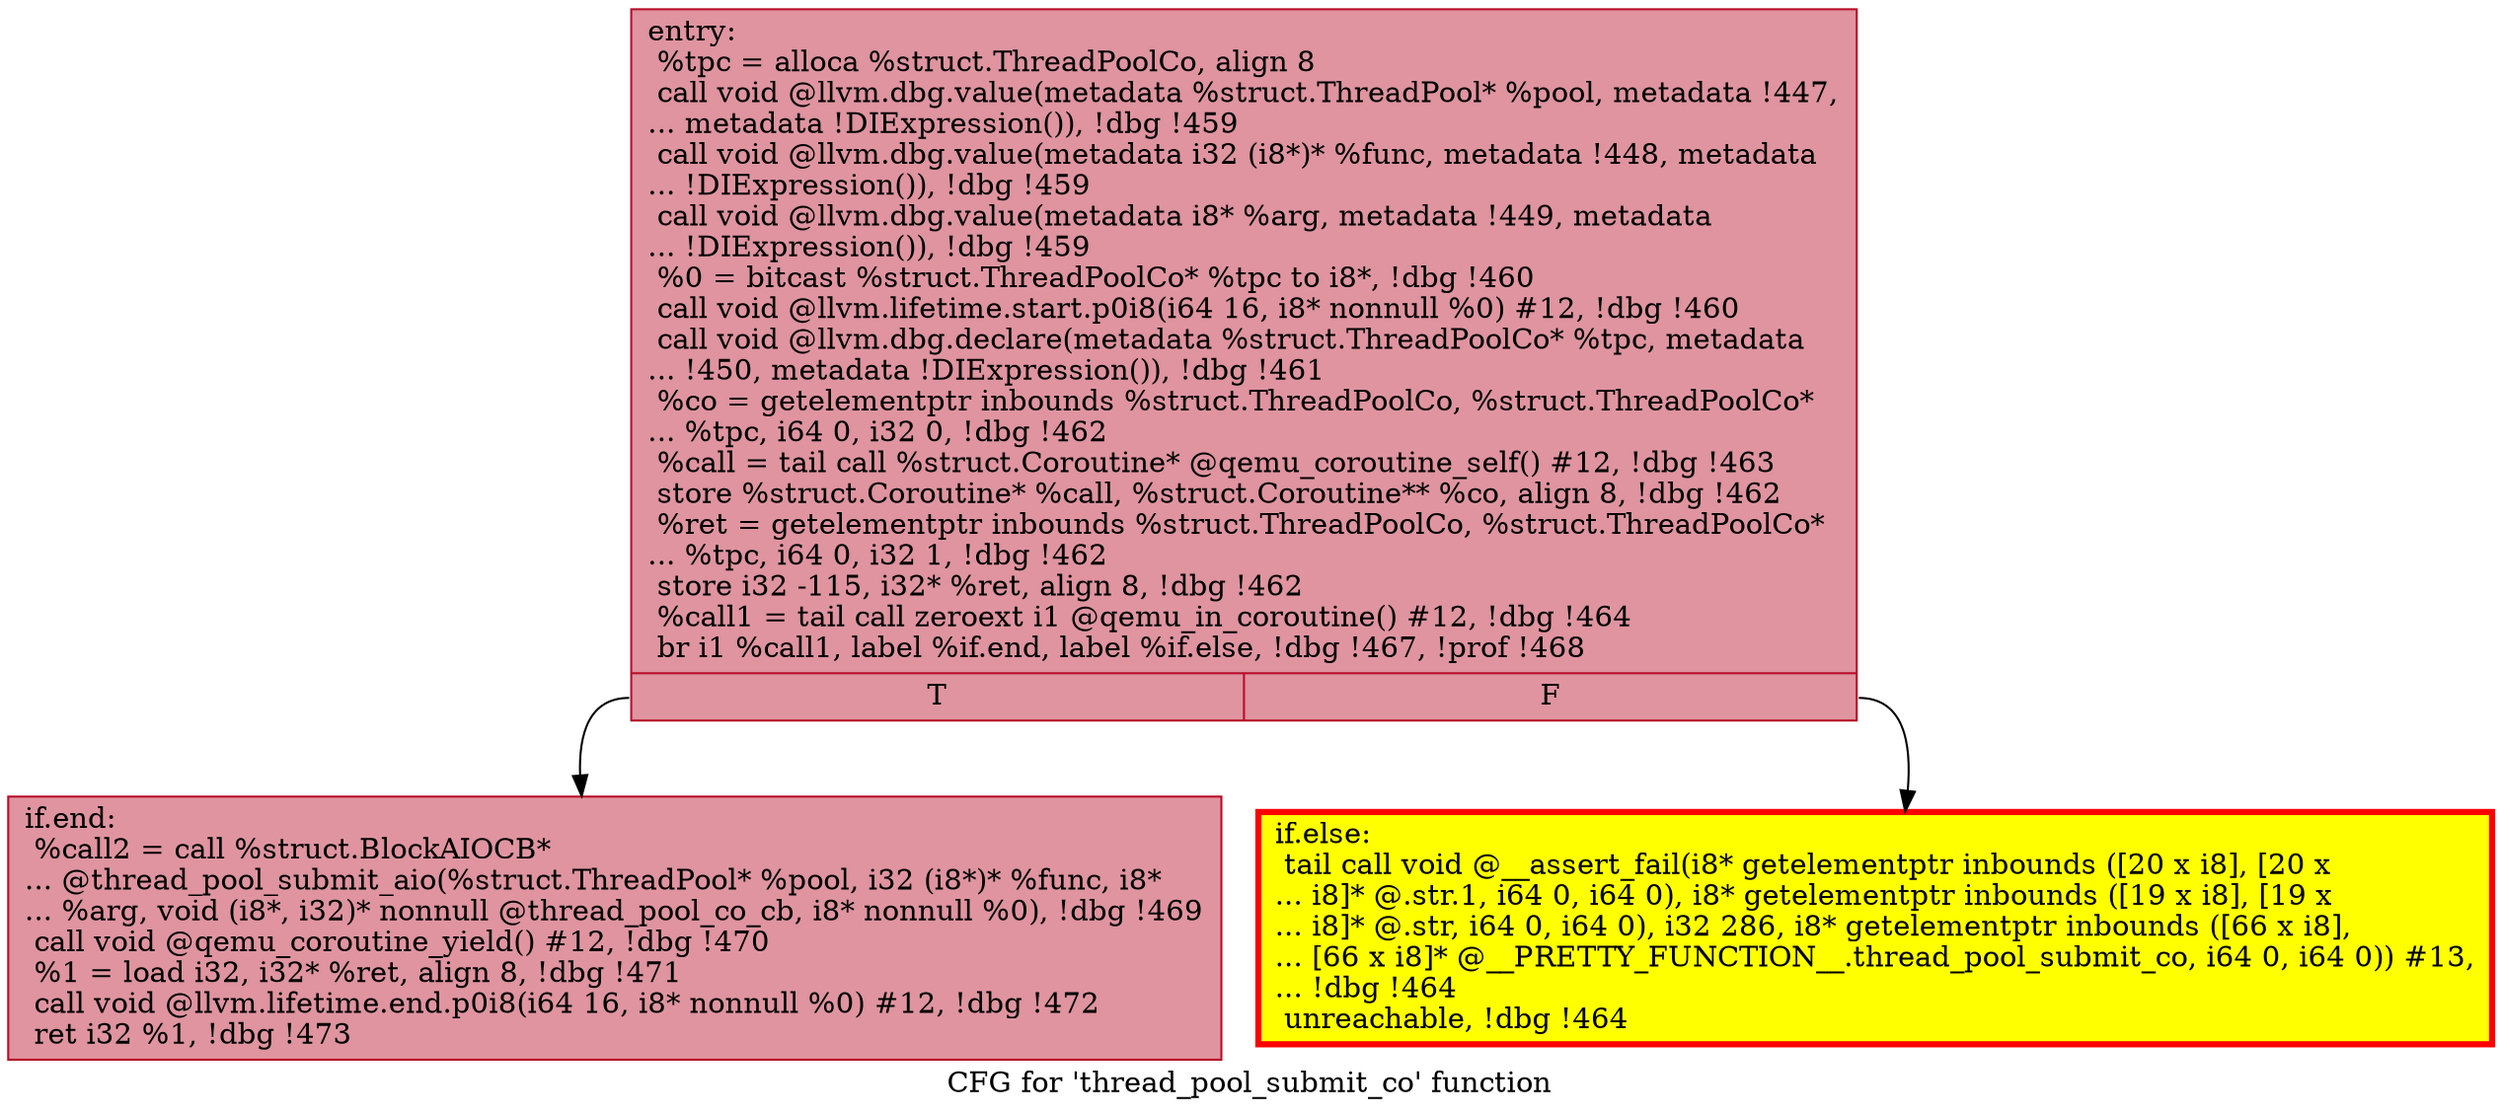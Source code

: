 digraph "CFG for 'thread_pool_submit_co' function" {
	label="CFG for 'thread_pool_submit_co' function";

	Node0x55c7a821d400 [shape=record,color="#b70d28ff", style=filled, fillcolor="#b70d2870",label="{entry:\l  %tpc = alloca %struct.ThreadPoolCo, align 8\l  call void @llvm.dbg.value(metadata %struct.ThreadPool* %pool, metadata !447,\l... metadata !DIExpression()), !dbg !459\l  call void @llvm.dbg.value(metadata i32 (i8*)* %func, metadata !448, metadata\l... !DIExpression()), !dbg !459\l  call void @llvm.dbg.value(metadata i8* %arg, metadata !449, metadata\l... !DIExpression()), !dbg !459\l  %0 = bitcast %struct.ThreadPoolCo* %tpc to i8*, !dbg !460\l  call void @llvm.lifetime.start.p0i8(i64 16, i8* nonnull %0) #12, !dbg !460\l  call void @llvm.dbg.declare(metadata %struct.ThreadPoolCo* %tpc, metadata\l... !450, metadata !DIExpression()), !dbg !461\l  %co = getelementptr inbounds %struct.ThreadPoolCo, %struct.ThreadPoolCo*\l... %tpc, i64 0, i32 0, !dbg !462\l  %call = tail call %struct.Coroutine* @qemu_coroutine_self() #12, !dbg !463\l  store %struct.Coroutine* %call, %struct.Coroutine** %co, align 8, !dbg !462\l  %ret = getelementptr inbounds %struct.ThreadPoolCo, %struct.ThreadPoolCo*\l... %tpc, i64 0, i32 1, !dbg !462\l  store i32 -115, i32* %ret, align 8, !dbg !462\l  %call1 = tail call zeroext i1 @qemu_in_coroutine() #12, !dbg !464\l  br i1 %call1, label %if.end, label %if.else, !dbg !467, !prof !468\l|{<s0>T|<s1>F}}"];
	Node0x55c7a821d400:s0 -> Node0x55c7a822c0f0;
	Node0x55c7a821d400:s1 -> Node0x55c7a822c140;
	Node0x55c7a822c140 [shape=record,penwidth=3.0, style="filled", color="red", fillcolor="yellow",label="{if.else:                                          \l  tail call void @__assert_fail(i8* getelementptr inbounds ([20 x i8], [20 x\l... i8]* @.str.1, i64 0, i64 0), i8* getelementptr inbounds ([19 x i8], [19 x\l... i8]* @.str, i64 0, i64 0), i32 286, i8* getelementptr inbounds ([66 x i8],\l... [66 x i8]* @__PRETTY_FUNCTION__.thread_pool_submit_co, i64 0, i64 0)) #13,\l... !dbg !464\l  unreachable, !dbg !464\l}"];
	Node0x55c7a822c0f0 [shape=record,color="#b70d28ff", style=filled, fillcolor="#b70d2870",label="{if.end:                                           \l  %call2 = call %struct.BlockAIOCB*\l... @thread_pool_submit_aio(%struct.ThreadPool* %pool, i32 (i8*)* %func, i8*\l... %arg, void (i8*, i32)* nonnull @thread_pool_co_cb, i8* nonnull %0), !dbg !469\l  call void @qemu_coroutine_yield() #12, !dbg !470\l  %1 = load i32, i32* %ret, align 8, !dbg !471\l  call void @llvm.lifetime.end.p0i8(i64 16, i8* nonnull %0) #12, !dbg !472\l  ret i32 %1, !dbg !473\l}"];
}
